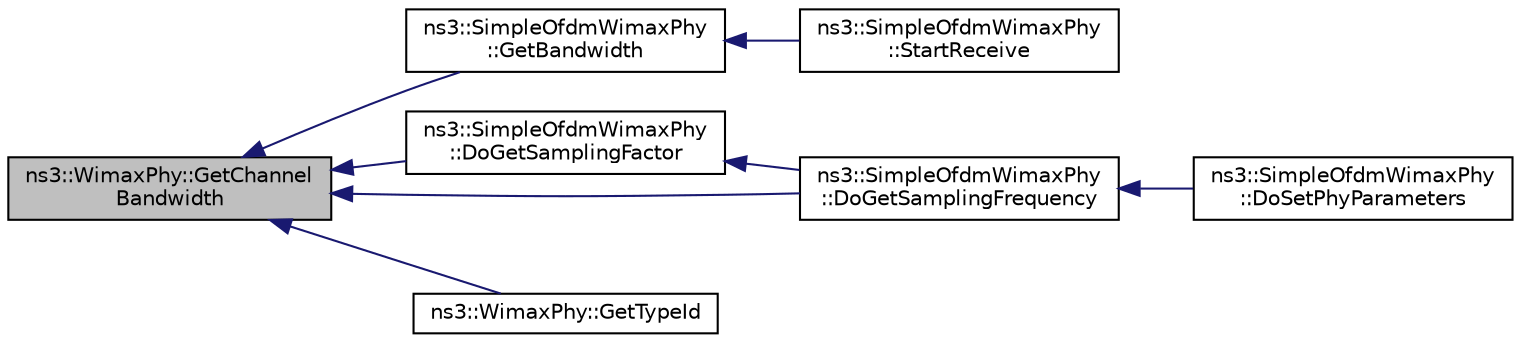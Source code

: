 digraph "ns3::WimaxPhy::GetChannelBandwidth"
{
  edge [fontname="Helvetica",fontsize="10",labelfontname="Helvetica",labelfontsize="10"];
  node [fontname="Helvetica",fontsize="10",shape=record];
  rankdir="LR";
  Node1 [label="ns3::WimaxPhy::GetChannel\lBandwidth",height=0.2,width=0.4,color="black", fillcolor="grey75", style="filled", fontcolor="black"];
  Node1 -> Node2 [dir="back",color="midnightblue",fontsize="10",style="solid"];
  Node2 [label="ns3::SimpleOfdmWimaxPhy\l::GetBandwidth",height=0.2,width=0.4,color="black", fillcolor="white", style="filled",URL="$d5/dba/classns3_1_1SimpleOfdmWimaxPhy.html#a3ca7aecb410b74cb11d9ec9c4e4a3c53"];
  Node2 -> Node3 [dir="back",color="midnightblue",fontsize="10",style="solid"];
  Node3 [label="ns3::SimpleOfdmWimaxPhy\l::StartReceive",height=0.2,width=0.4,color="black", fillcolor="white", style="filled",URL="$d5/dba/classns3_1_1SimpleOfdmWimaxPhy.html#afd0ada1680b119d166fb3cf65d804f13",tooltip="start the reception of a fec block "];
  Node1 -> Node4 [dir="back",color="midnightblue",fontsize="10",style="solid"];
  Node4 [label="ns3::SimpleOfdmWimaxPhy\l::DoGetSamplingFactor",height=0.2,width=0.4,color="black", fillcolor="white", style="filled",URL="$d5/dba/classns3_1_1SimpleOfdmWimaxPhy.html#a384b4873a7929c2b35647d04914451d9"];
  Node4 -> Node5 [dir="back",color="midnightblue",fontsize="10",style="solid"];
  Node5 [label="ns3::SimpleOfdmWimaxPhy\l::DoGetSamplingFrequency",height=0.2,width=0.4,color="black", fillcolor="white", style="filled",URL="$d5/dba/classns3_1_1SimpleOfdmWimaxPhy.html#ae46709f574722631f43e685984017e95"];
  Node5 -> Node6 [dir="back",color="midnightblue",fontsize="10",style="solid"];
  Node6 [label="ns3::SimpleOfdmWimaxPhy\l::DoSetPhyParameters",height=0.2,width=0.4,color="black", fillcolor="white", style="filled",URL="$d5/dba/classns3_1_1SimpleOfdmWimaxPhy.html#a4040031e0195e01fe0117a3da514597e",tooltip="Set Phy parameters. "];
  Node1 -> Node5 [dir="back",color="midnightblue",fontsize="10",style="solid"];
  Node1 -> Node7 [dir="back",color="midnightblue",fontsize="10",style="solid"];
  Node7 [label="ns3::WimaxPhy::GetTypeId",height=0.2,width=0.4,color="black", fillcolor="white", style="filled",URL="$dc/dc8/classns3_1_1WimaxPhy.html#a58a835ff9290a6eca54acba7cf6e8fac",tooltip="Get the type ID. "];
}
